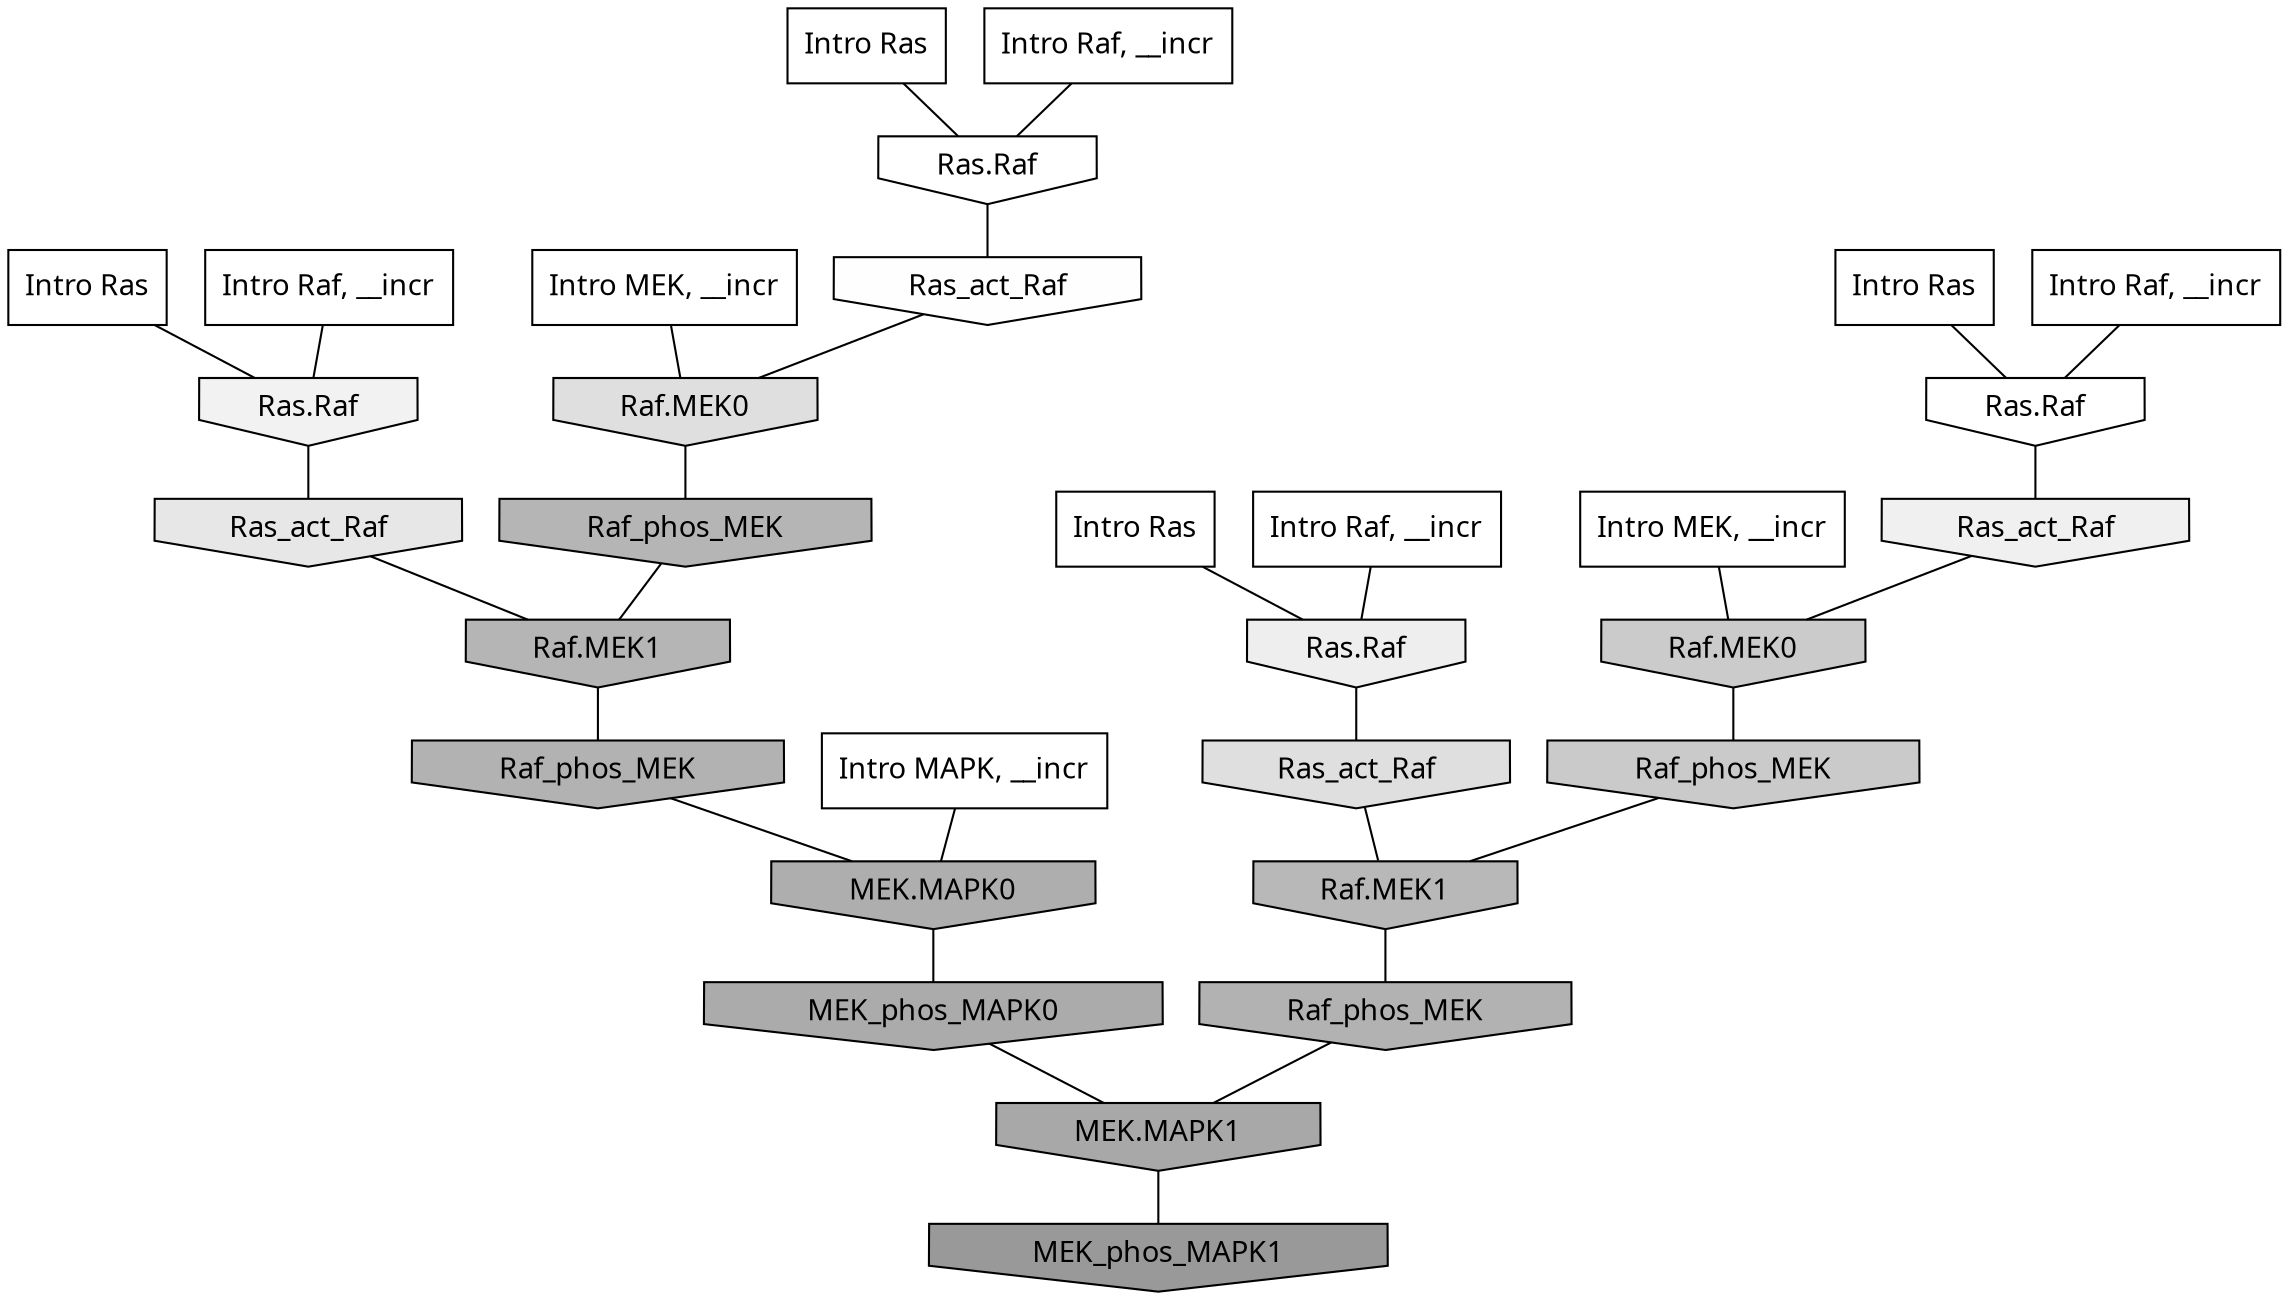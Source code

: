 digraph G{
  rankdir="TB";
  ranksep=0.30;
  node [fontname="CMU Serif"];
  edge [fontname="CMU Serif"];
  
  13 [label="Intro Ras", shape=rectangle, style=filled, fillcolor="0.000 0.000 1.000"]
  
  43 [label="Intro Ras", shape=rectangle, style=filled, fillcolor="0.000 0.000 1.000"]
  
  51 [label="Intro Ras", shape=rectangle, style=filled, fillcolor="0.000 0.000 1.000"]
  
  71 [label="Intro Ras", shape=rectangle, style=filled, fillcolor="0.000 0.000 1.000"]
  
  154 [label="Intro Raf, __incr", shape=rectangle, style=filled, fillcolor="0.000 0.000 1.000"]
  
  307 [label="Intro Raf, __incr", shape=rectangle, style=filled, fillcolor="0.000 0.000 1.000"]
  
  735 [label="Intro Raf, __incr", shape=rectangle, style=filled, fillcolor="0.000 0.000 1.000"]
  
  1065 [label="Intro Raf, __incr", shape=rectangle, style=filled, fillcolor="0.000 0.000 1.000"]
  
  1502 [label="Intro MEK, __incr", shape=rectangle, style=filled, fillcolor="0.000 0.000 1.000"]
  
  1948 [label="Intro MEK, __incr", shape=rectangle, style=filled, fillcolor="0.000 0.000 1.000"]
  
  2228 [label="Intro MAPK, __incr", shape=rectangle, style=filled, fillcolor="0.000 0.000 1.000"]
  
  3238 [label="Ras.Raf", shape=invhouse, style=filled, fillcolor="0.000 0.000 1.000"]
  
  3269 [label="Ras.Raf", shape=invhouse, style=filled, fillcolor="0.000 0.000 1.000"]
  
  3338 [label="Ras_act_Raf", shape=invhouse, style=filled, fillcolor="0.000 0.000 0.996"]
  
  3689 [label="Ras.Raf", shape=invhouse, style=filled, fillcolor="0.000 0.000 0.949"]
  
  3816 [label="Ras_act_Raf", shape=invhouse, style=filled, fillcolor="0.000 0.000 0.939"]
  
  3908 [label="Ras.Raf", shape=invhouse, style=filled, fillcolor="0.000 0.000 0.933"]
  
  4372 [label="Ras_act_Raf", shape=invhouse, style=filled, fillcolor="0.000 0.000 0.903"]
  
  4836 [label="Ras_act_Raf", shape=invhouse, style=filled, fillcolor="0.000 0.000 0.875"]
  
  4863 [label="Raf.MEK0", shape=invhouse, style=filled, fillcolor="0.000 0.000 0.874"]
  
  6303 [label="Raf.MEK0", shape=invhouse, style=filled, fillcolor="0.000 0.000 0.796"]
  
  6435 [label="Raf_phos_MEK", shape=invhouse, style=filled, fillcolor="0.000 0.000 0.791"]
  
  8654 [label="Raf.MEK1", shape=invhouse, style=filled, fillcolor="0.000 0.000 0.721"]
  
  9013 [label="Raf_phos_MEK", shape=invhouse, style=filled, fillcolor="0.000 0.000 0.710"]
  
  9050 [label="Raf.MEK1", shape=invhouse, style=filled, fillcolor="0.000 0.000 0.709"]
  
  9509 [label="Raf_phos_MEK", shape=invhouse, style=filled, fillcolor="0.000 0.000 0.699"]
  
  9547 [label="Raf_phos_MEK", shape=invhouse, style=filled, fillcolor="0.000 0.000 0.699"]
  
  10352 [label="MEK.MAPK0", shape=invhouse, style=filled, fillcolor="0.000 0.000 0.682"]
  
  11033 [label="MEK_phos_MAPK0", shape=invhouse, style=filled, fillcolor="0.000 0.000 0.668"]
  
  11633 [label="MEK.MAPK1", shape=invhouse, style=filled, fillcolor="0.000 0.000 0.658"]
  
  15466 [label="MEK_phos_MAPK1", shape=invhouse, style=filled, fillcolor="0.000 0.000 0.600"]
  
  
  11633 -> 15466 [dir=none, color="0.000 0.000 0.000"] 
  11033 -> 11633 [dir=none, color="0.000 0.000 0.000"] 
  10352 -> 11033 [dir=none, color="0.000 0.000 0.000"] 
  9547 -> 11633 [dir=none, color="0.000 0.000 0.000"] 
  9509 -> 10352 [dir=none, color="0.000 0.000 0.000"] 
  9050 -> 9509 [dir=none, color="0.000 0.000 0.000"] 
  9013 -> 9050 [dir=none, color="0.000 0.000 0.000"] 
  8654 -> 9547 [dir=none, color="0.000 0.000 0.000"] 
  6435 -> 8654 [dir=none, color="0.000 0.000 0.000"] 
  6303 -> 6435 [dir=none, color="0.000 0.000 0.000"] 
  4863 -> 9013 [dir=none, color="0.000 0.000 0.000"] 
  4836 -> 8654 [dir=none, color="0.000 0.000 0.000"] 
  4372 -> 9050 [dir=none, color="0.000 0.000 0.000"] 
  3908 -> 4836 [dir=none, color="0.000 0.000 0.000"] 
  3816 -> 6303 [dir=none, color="0.000 0.000 0.000"] 
  3689 -> 4372 [dir=none, color="0.000 0.000 0.000"] 
  3338 -> 4863 [dir=none, color="0.000 0.000 0.000"] 
  3269 -> 3338 [dir=none, color="0.000 0.000 0.000"] 
  3238 -> 3816 [dir=none, color="0.000 0.000 0.000"] 
  2228 -> 10352 [dir=none, color="0.000 0.000 0.000"] 
  1948 -> 4863 [dir=none, color="0.000 0.000 0.000"] 
  1502 -> 6303 [dir=none, color="0.000 0.000 0.000"] 
  1065 -> 3689 [dir=none, color="0.000 0.000 0.000"] 
  735 -> 3908 [dir=none, color="0.000 0.000 0.000"] 
  307 -> 3269 [dir=none, color="0.000 0.000 0.000"] 
  154 -> 3238 [dir=none, color="0.000 0.000 0.000"] 
  71 -> 3908 [dir=none, color="0.000 0.000 0.000"] 
  51 -> 3238 [dir=none, color="0.000 0.000 0.000"] 
  43 -> 3269 [dir=none, color="0.000 0.000 0.000"] 
  13 -> 3689 [dir=none, color="0.000 0.000 0.000"] 
  
  }
